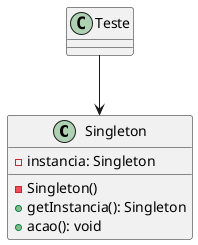@startuml Singleton_Pattern
class Singleton {
    -instancia: Singleton
    -Singleton()
    +getInstancia(): Singleton
    +acao(): void
}
class Teste
Teste --> Singleton
@enduml